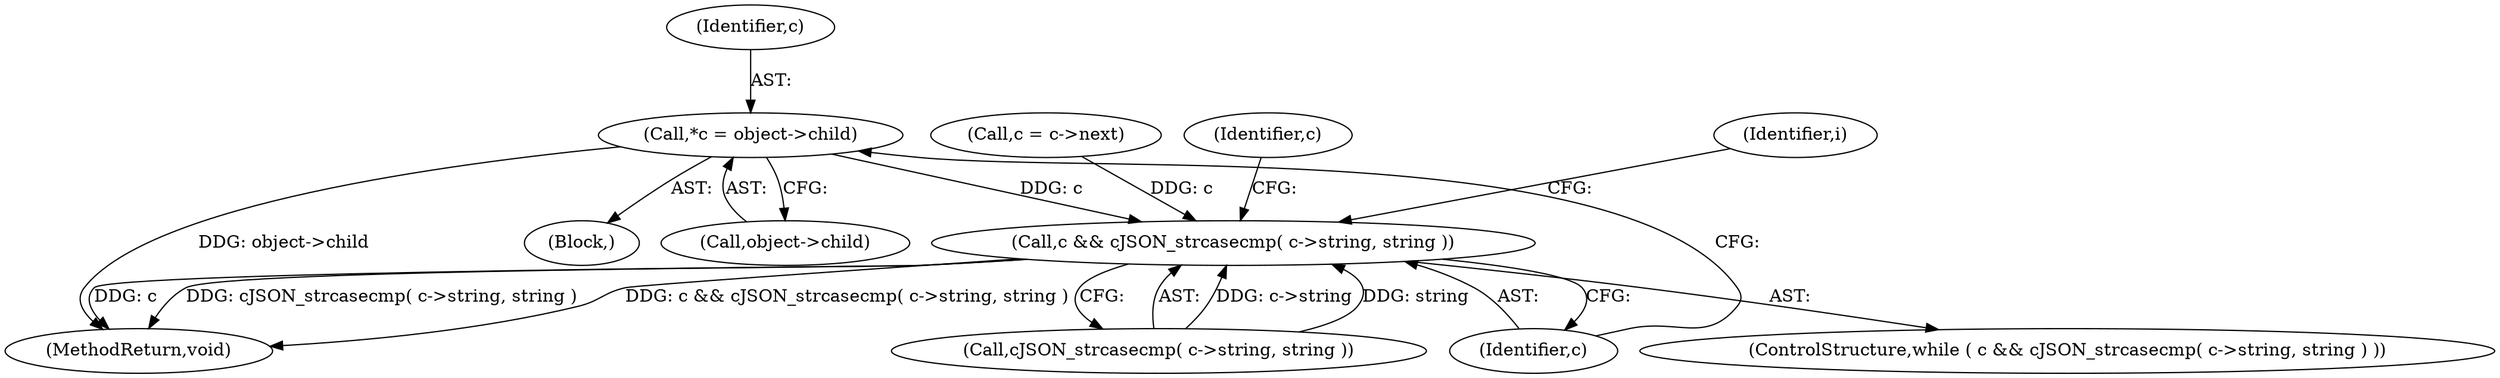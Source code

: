 digraph "1_iperf_91f2fa59e8ed80dfbf400add0164ee0e508e412a_30@del" {
"1000110" [label="(Call,*c = object->child)"];
"1000116" [label="(Call,c && cJSON_strcasecmp( c->string, string ))"];
"1000144" [label="(MethodReturn,void)"];
"1000125" [label="(Identifier,i)"];
"1000104" [label="(Block,)"];
"1000126" [label="(Call,c = c->next)"];
"1000110" [label="(Call,*c = object->child)"];
"1000132" [label="(Identifier,c)"];
"1000112" [label="(Call,object->child)"];
"1000118" [label="(Call,cJSON_strcasecmp( c->string, string ))"];
"1000117" [label="(Identifier,c)"];
"1000116" [label="(Call,c && cJSON_strcasecmp( c->string, string ))"];
"1000111" [label="(Identifier,c)"];
"1000115" [label="(ControlStructure,while ( c && cJSON_strcasecmp( c->string, string ) ))"];
"1000110" -> "1000104"  [label="AST: "];
"1000110" -> "1000112"  [label="CFG: "];
"1000111" -> "1000110"  [label="AST: "];
"1000112" -> "1000110"  [label="AST: "];
"1000117" -> "1000110"  [label="CFG: "];
"1000110" -> "1000144"  [label="DDG: object->child"];
"1000110" -> "1000116"  [label="DDG: c"];
"1000116" -> "1000115"  [label="AST: "];
"1000116" -> "1000117"  [label="CFG: "];
"1000116" -> "1000118"  [label="CFG: "];
"1000117" -> "1000116"  [label="AST: "];
"1000118" -> "1000116"  [label="AST: "];
"1000125" -> "1000116"  [label="CFG: "];
"1000132" -> "1000116"  [label="CFG: "];
"1000116" -> "1000144"  [label="DDG: c"];
"1000116" -> "1000144"  [label="DDG: cJSON_strcasecmp( c->string, string )"];
"1000116" -> "1000144"  [label="DDG: c && cJSON_strcasecmp( c->string, string )"];
"1000126" -> "1000116"  [label="DDG: c"];
"1000118" -> "1000116"  [label="DDG: c->string"];
"1000118" -> "1000116"  [label="DDG: string"];
}
